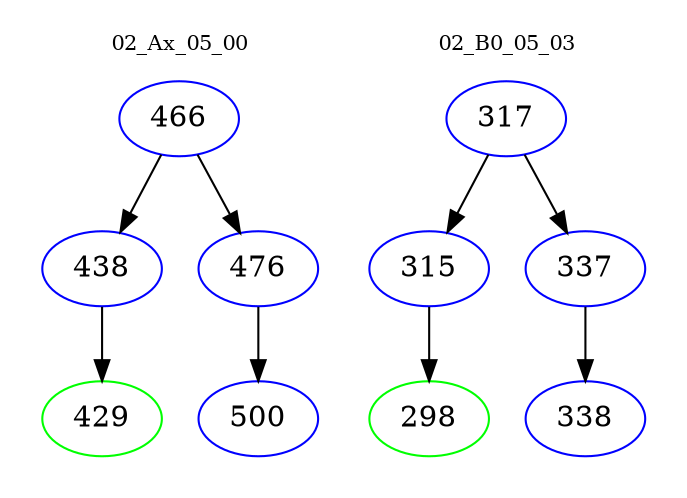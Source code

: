 digraph{
subgraph cluster_0 {
color = white
label = "02_Ax_05_00";
fontsize=10;
T0_466 [label="466", color="blue"]
T0_466 -> T0_438 [color="black"]
T0_438 [label="438", color="blue"]
T0_438 -> T0_429 [color="black"]
T0_429 [label="429", color="green"]
T0_466 -> T0_476 [color="black"]
T0_476 [label="476", color="blue"]
T0_476 -> T0_500 [color="black"]
T0_500 [label="500", color="blue"]
}
subgraph cluster_1 {
color = white
label = "02_B0_05_03";
fontsize=10;
T1_317 [label="317", color="blue"]
T1_317 -> T1_315 [color="black"]
T1_315 [label="315", color="blue"]
T1_315 -> T1_298 [color="black"]
T1_298 [label="298", color="green"]
T1_317 -> T1_337 [color="black"]
T1_337 [label="337", color="blue"]
T1_337 -> T1_338 [color="black"]
T1_338 [label="338", color="blue"]
}
}
